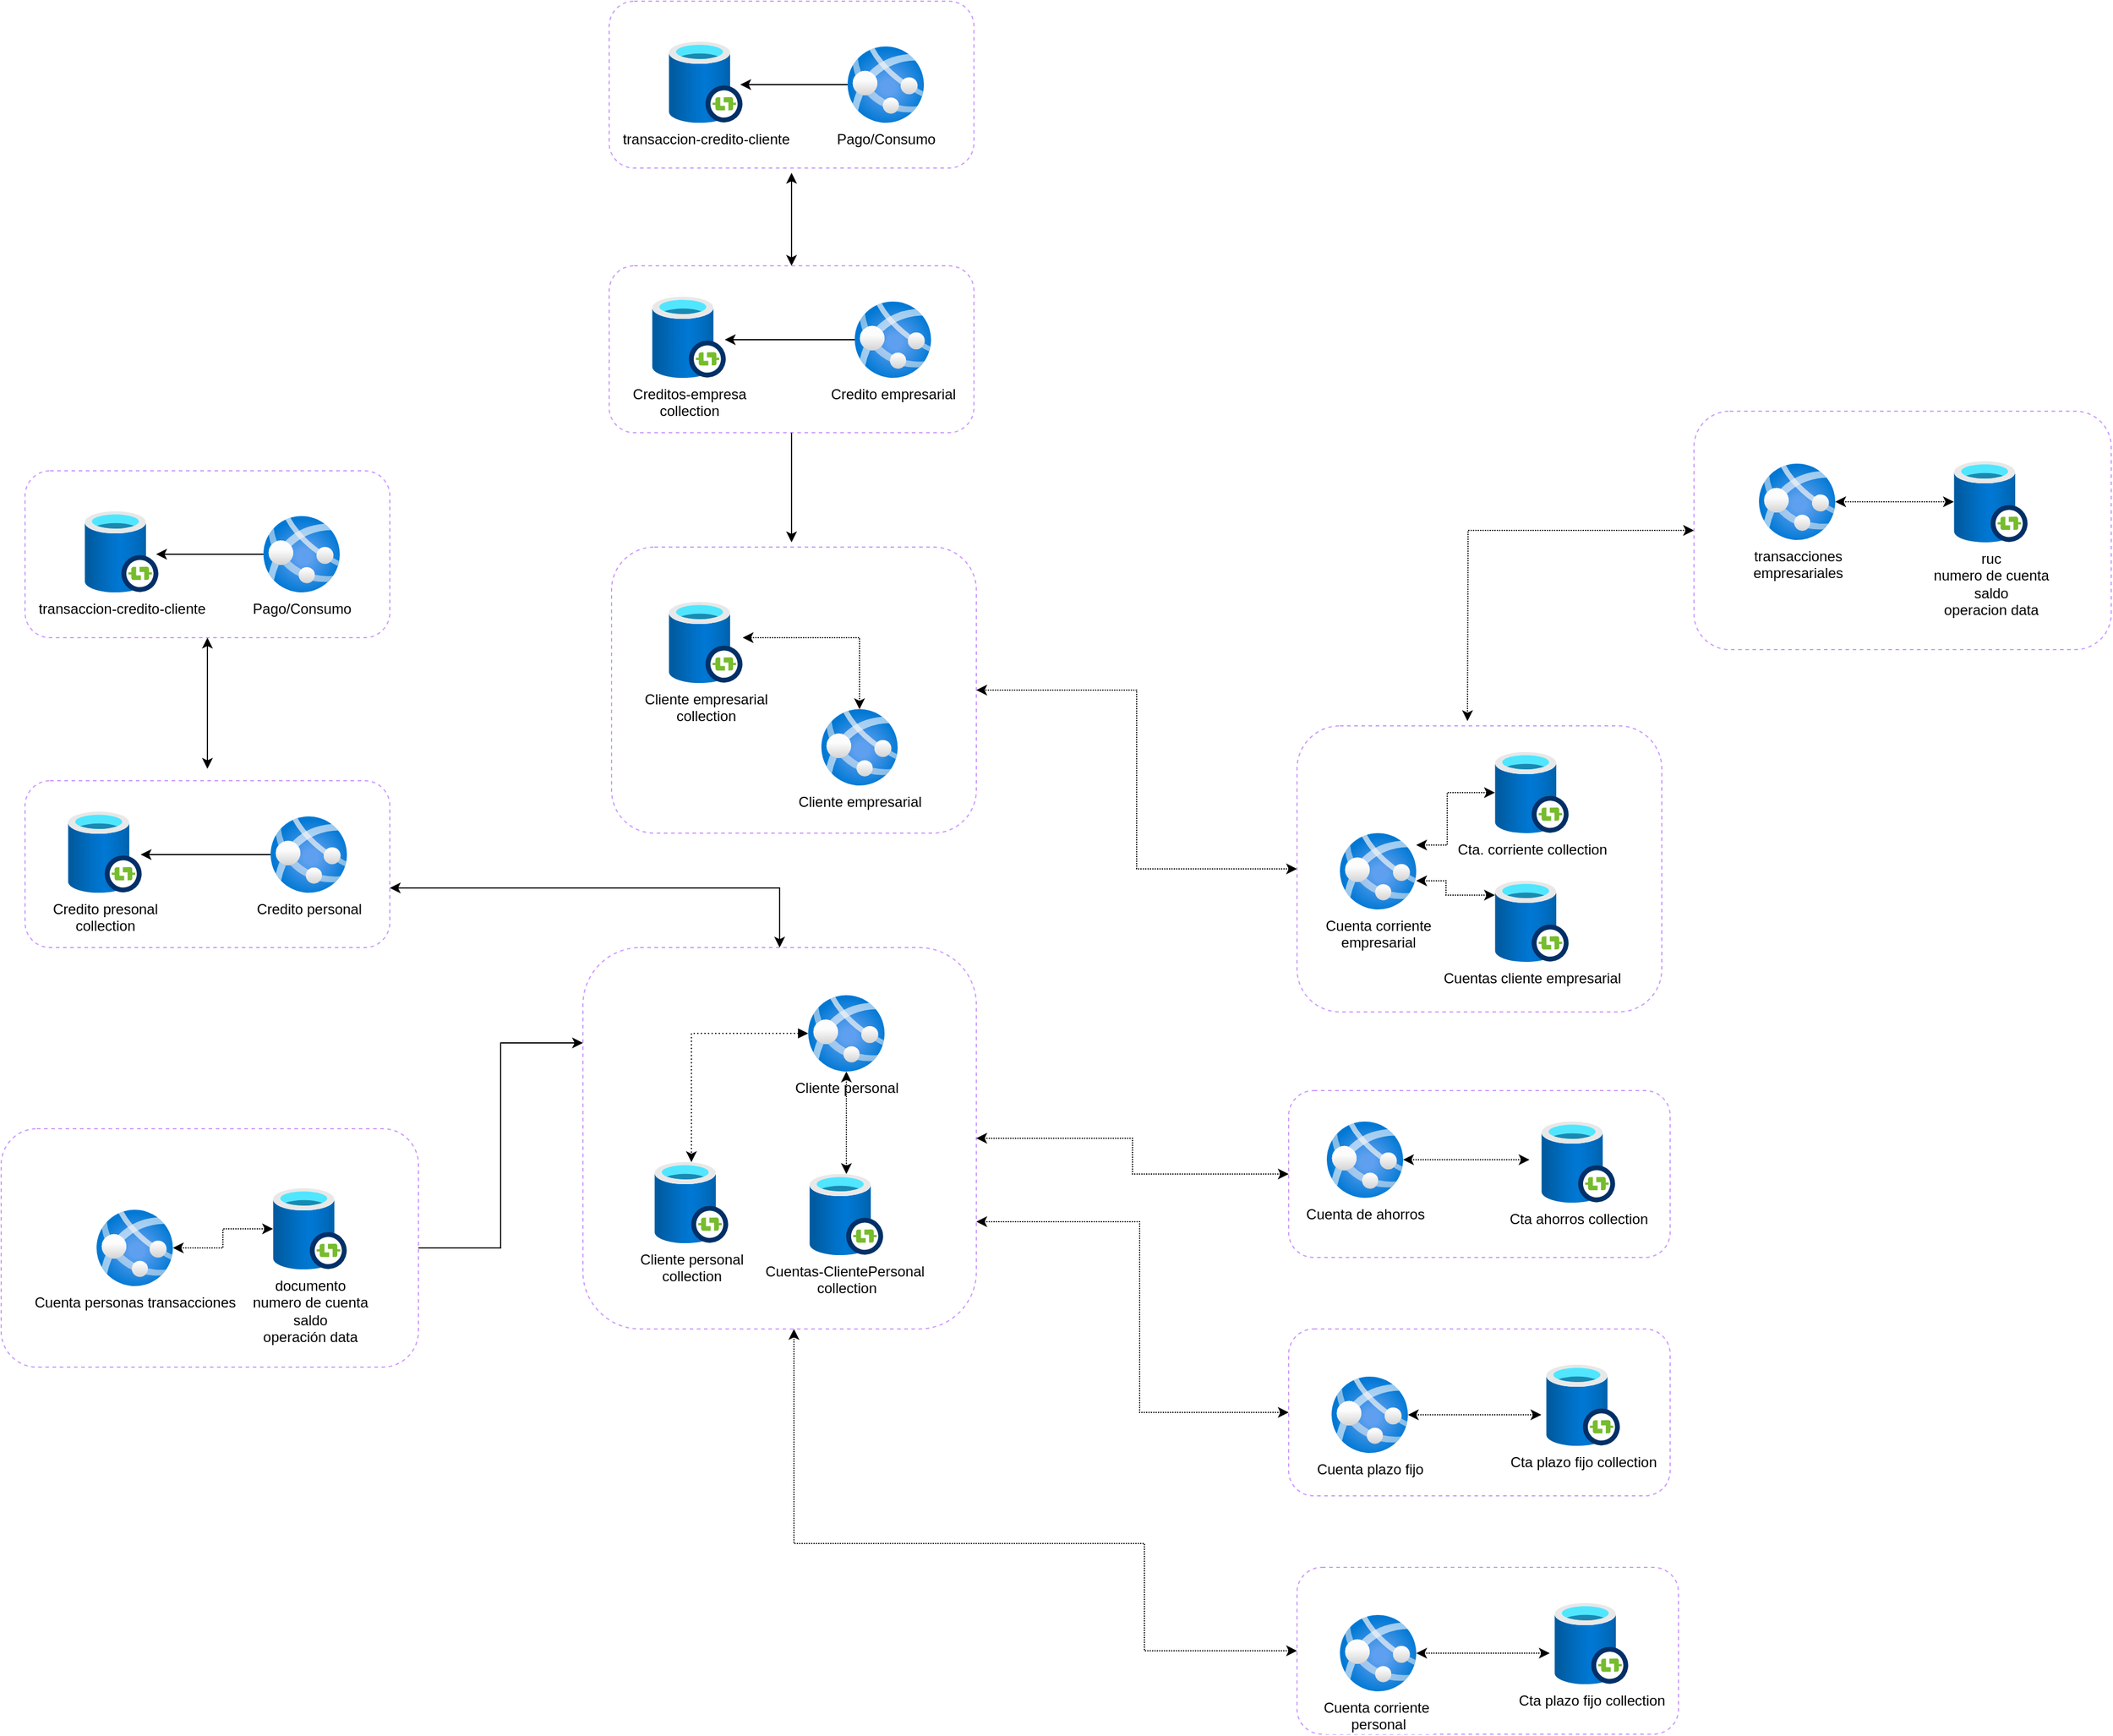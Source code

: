 <mxfile version="14.9.5" type="device"><diagram id="2ZN9XfXHQqbjfrJ5Lv-h" name="Page-1"><mxGraphModel dx="3194" dy="2559" grid="1" gridSize="10" guides="1" tooltips="1" connect="1" arrows="1" fold="1" page="1" pageScale="1" pageWidth="827" pageHeight="1169" math="0" shadow="0"><root><mxCell id="0"/><mxCell id="1" parent="0"/><mxCell id="VW-or_wWD1lKBAIlkVl7-36" style="edgeStyle=orthogonalEdgeStyle;rounded=0;orthogonalLoop=1;jettySize=auto;html=1;dashed=1;dashPattern=1 1;startArrow=classic;startFill=1;endArrow=classic;endFill=1;" parent="1" source="VW-or_wWD1lKBAIlkVl7-27" edge="1"><mxGeometry relative="1" as="geometry"><mxPoint x="530" y="-210" as="targetPoint"/></mxGeometry></mxCell><mxCell id="VW-or_wWD1lKBAIlkVl7-20" value="" style="rounded=1;whiteSpace=wrap;html=1;dashed=1;strokeColor=#CC99FF;" parent="1" vertex="1"><mxGeometry x="-188" y="-356" width="306" height="240" as="geometry"/></mxCell><mxCell id="VW-or_wWD1lKBAIlkVl7-8" value="" style="rounded=1;whiteSpace=wrap;html=1;dashed=1;strokeColor=#CC99FF;" parent="1" vertex="1"><mxGeometry x="380" y="300" width="320" height="140" as="geometry"/></mxCell><mxCell id="VW-or_wWD1lKBAIlkVl7-7" value="" style="rounded=1;whiteSpace=wrap;html=1;dashed=1;strokeColor=#CC99FF;" parent="1" vertex="1"><mxGeometry x="380" y="100" width="320" height="140" as="geometry"/></mxCell><mxCell id="VW-or_wWD1lKBAIlkVl7-21" style="edgeStyle=orthogonalEdgeStyle;rounded=0;orthogonalLoop=1;jettySize=auto;html=1;entryX=1;entryY=0.5;entryDx=0;entryDy=0;dashed=1;dashPattern=1 1;startArrow=classic;startFill=1;endArrow=classic;endFill=1;" parent="1" source="VW-or_wWD1lKBAIlkVl7-4" target="VW-or_wWD1lKBAIlkVl7-20" edge="1"><mxGeometry relative="1" as="geometry"/></mxCell><mxCell id="VW-or_wWD1lKBAIlkVl7-4" value="" style="rounded=1;whiteSpace=wrap;html=1;dashed=1;strokeColor=#CC99FF;" parent="1" vertex="1"><mxGeometry x="387" y="-206" width="306" height="240" as="geometry"/></mxCell><mxCell id="2HACLiW2UIYuYSglDGpc-10" style="edgeStyle=orthogonalEdgeStyle;rounded=0;orthogonalLoop=1;jettySize=auto;html=1;entryX=-0.065;entryY=0.618;entryDx=0;entryDy=0;entryPerimeter=0;dashed=1;dashPattern=1 1;startArrow=classic;startFill=1;" parent="1" source="2HACLiW2UIYuYSglDGpc-3" target="2HACLiW2UIYuYSglDGpc-9" edge="1"><mxGeometry relative="1" as="geometry"/></mxCell><mxCell id="2HACLiW2UIYuYSglDGpc-3" value="Cuenta plazo fijo" style="aspect=fixed;html=1;points=[];align=center;image;fontSize=12;image=img/lib/azure2/compute/App_Services.svg;" parent="1" vertex="1"><mxGeometry x="416" y="340" width="64" height="64" as="geometry"/></mxCell><mxCell id="2HACLiW2UIYuYSglDGpc-11" style="edgeStyle=orthogonalEdgeStyle;rounded=0;orthogonalLoop=1;jettySize=auto;html=1;dashed=1;dashPattern=1 1;startArrow=classic;startFill=1;" parent="1" source="2HACLiW2UIYuYSglDGpc-4" edge="1"><mxGeometry relative="1" as="geometry"><mxPoint x="582" y="158" as="targetPoint"/></mxGeometry></mxCell><mxCell id="2HACLiW2UIYuYSglDGpc-4" value="Cuenta de ahorros" style="aspect=fixed;html=1;points=[];align=center;image;fontSize=12;image=img/lib/azure2/compute/App_Services.svg;" parent="1" vertex="1"><mxGeometry x="412" y="126" width="64" height="64" as="geometry"/></mxCell><mxCell id="VW-or_wWD1lKBAIlkVl7-5" style="edgeStyle=orthogonalEdgeStyle;rounded=0;orthogonalLoop=1;jettySize=auto;html=1;dashed=1;dashPattern=1 1;startArrow=classic;startFill=1;" parent="1" source="2HACLiW2UIYuYSglDGpc-5" target="2HACLiW2UIYuYSglDGpc-7" edge="1"><mxGeometry relative="1" as="geometry"><Array as="points"><mxPoint x="513" y="-106"/><mxPoint x="513" y="-150"/></Array></mxGeometry></mxCell><mxCell id="VW-or_wWD1lKBAIlkVl7-6" style="edgeStyle=orthogonalEdgeStyle;rounded=0;orthogonalLoop=1;jettySize=auto;html=1;dashed=1;dashPattern=1 1;startArrow=classic;startFill=1;" parent="1" source="2HACLiW2UIYuYSglDGpc-5" target="VW-or_wWD1lKBAIlkVl7-1" edge="1"><mxGeometry relative="1" as="geometry"><Array as="points"><mxPoint x="512" y="-76"/><mxPoint x="512" y="-64"/></Array></mxGeometry></mxCell><mxCell id="2HACLiW2UIYuYSglDGpc-5" value="Cuenta corriente&lt;br&gt;empresarial" style="aspect=fixed;html=1;points=[];align=center;image;fontSize=12;image=img/lib/azure2/compute/App_Services.svg;" parent="1" vertex="1"><mxGeometry x="423" y="-116" width="64" height="64" as="geometry"/></mxCell><mxCell id="VW-or_wWD1lKBAIlkVl7-22" style="edgeStyle=orthogonalEdgeStyle;rounded=0;orthogonalLoop=1;jettySize=auto;html=1;dashed=1;dashPattern=1 1;startArrow=classic;startFill=1;endArrow=classic;endFill=1;" parent="1" source="2HACLiW2UIYuYSglDGpc-6" target="2HACLiW2UIYuYSglDGpc-23" edge="1"><mxGeometry relative="1" as="geometry"><Array as="points"><mxPoint x="20" y="-280"/></Array></mxGeometry></mxCell><mxCell id="2HACLiW2UIYuYSglDGpc-6" value="Cliente empresarial" style="aspect=fixed;html=1;points=[];align=center;image;fontSize=12;image=img/lib/azure2/compute/App_Services.svg;" parent="1" vertex="1"><mxGeometry x="-12" y="-220" width="64" height="64" as="geometry"/></mxCell><mxCell id="2HACLiW2UIYuYSglDGpc-7" value="Cta. corriente collection&lt;br&gt;" style="aspect=fixed;html=1;points=[];align=center;image;fontSize=12;image=img/lib/azure2/databases/SSIS_Lift_And_Shift_IR.svg;" parent="1" vertex="1"><mxGeometry x="553" y="-184" width="62" height="68" as="geometry"/></mxCell><mxCell id="2HACLiW2UIYuYSglDGpc-8" value="Cta ahorros collection&lt;br&gt;" style="aspect=fixed;html=1;points=[];align=center;image;fontSize=12;image=img/lib/azure2/databases/SSIS_Lift_And_Shift_IR.svg;" parent="1" vertex="1"><mxGeometry x="592" y="126" width="62" height="68" as="geometry"/></mxCell><mxCell id="2HACLiW2UIYuYSglDGpc-9" value="Cta plazo fijo collection" style="aspect=fixed;html=1;points=[];align=center;image;fontSize=12;image=img/lib/azure2/databases/SSIS_Lift_And_Shift_IR.svg;" parent="1" vertex="1"><mxGeometry x="596" y="330" width="62" height="68" as="geometry"/></mxCell><mxCell id="2HACLiW2UIYuYSglDGpc-23" value="Cliente empresarial&lt;br&gt;collection" style="aspect=fixed;html=1;points=[];align=center;image;fontSize=12;image=img/lib/azure2/databases/SSIS_Lift_And_Shift_IR.svg;" parent="1" vertex="1"><mxGeometry x="-140" y="-310" width="62" height="68" as="geometry"/></mxCell><mxCell id="VW-or_wWD1lKBAIlkVl7-1" value="Cuentas cliente empresarial" style="aspect=fixed;html=1;points=[];align=center;image;fontSize=12;image=img/lib/azure2/databases/SSIS_Lift_And_Shift_IR.svg;" parent="1" vertex="1"><mxGeometry x="553" y="-76" width="62" height="68" as="geometry"/></mxCell><mxCell id="VW-or_wWD1lKBAIlkVl7-11" value="" style="group" parent="1" vertex="1" connectable="0"><mxGeometry x="-212" y="-20" width="330" height="320" as="geometry"/></mxCell><mxCell id="VW-or_wWD1lKBAIlkVl7-9" value="" style="rounded=1;whiteSpace=wrap;html=1;dashed=1;strokeColor=#CC99FF;" parent="VW-or_wWD1lKBAIlkVl7-11" vertex="1"><mxGeometry width="330" height="320" as="geometry"/></mxCell><mxCell id="2HACLiW2UIYuYSglDGpc-2" value="Cliente personal&lt;br&gt;" style="aspect=fixed;html=1;points=[];align=center;image;fontSize=12;image=img/lib/azure2/compute/App_Services.svg;" parent="VW-or_wWD1lKBAIlkVl7-11" vertex="1"><mxGeometry x="189" y="40" width="64" height="64" as="geometry"/></mxCell><mxCell id="2HACLiW2UIYuYSglDGpc-19" value="Cuentas-ClientePersonal&amp;nbsp;&lt;br&gt;collection" style="aspect=fixed;html=1;points=[];align=center;image;fontSize=12;image=img/lib/azure2/databases/SSIS_Lift_And_Shift_IR.svg;" parent="VW-or_wWD1lKBAIlkVl7-11" vertex="1"><mxGeometry x="190" y="190" width="62" height="68" as="geometry"/></mxCell><mxCell id="2HACLiW2UIYuYSglDGpc-20" style="edgeStyle=orthogonalEdgeStyle;rounded=0;orthogonalLoop=1;jettySize=auto;html=1;dashed=1;dashPattern=1 1;startArrow=classic;startFill=1;" parent="VW-or_wWD1lKBAIlkVl7-11" source="2HACLiW2UIYuYSglDGpc-2" target="2HACLiW2UIYuYSglDGpc-19" edge="1"><mxGeometry relative="1" as="geometry"/></mxCell><mxCell id="2HACLiW2UIYuYSglDGpc-22" value="Cliente personal &lt;br&gt;collection" style="aspect=fixed;html=1;points=[];align=center;image;fontSize=12;image=img/lib/azure2/databases/SSIS_Lift_And_Shift_IR.svg;" parent="VW-or_wWD1lKBAIlkVl7-11" vertex="1"><mxGeometry x="60" y="180" width="62" height="68" as="geometry"/></mxCell><mxCell id="2HACLiW2UIYuYSglDGpc-24" style="edgeStyle=orthogonalEdgeStyle;rounded=0;orthogonalLoop=1;jettySize=auto;html=1;startArrow=block;startFill=1;dashed=1;dashPattern=1 2;" parent="VW-or_wWD1lKBAIlkVl7-11" source="2HACLiW2UIYuYSglDGpc-2" target="2HACLiW2UIYuYSglDGpc-22" edge="1"><mxGeometry relative="1" as="geometry"/></mxCell><mxCell id="VW-or_wWD1lKBAIlkVl7-13" style="edgeStyle=orthogonalEdgeStyle;rounded=0;orthogonalLoop=1;jettySize=auto;html=1;entryX=0;entryY=0.5;entryDx=0;entryDy=0;dashed=1;dashPattern=1 1;startArrow=classic;startFill=1;" parent="1" source="VW-or_wWD1lKBAIlkVl7-9" target="VW-or_wWD1lKBAIlkVl7-7" edge="1"><mxGeometry relative="1" as="geometry"/></mxCell><mxCell id="VW-or_wWD1lKBAIlkVl7-14" style="edgeStyle=orthogonalEdgeStyle;rounded=0;orthogonalLoop=1;jettySize=auto;html=1;entryX=0;entryY=0.5;entryDx=0;entryDy=0;dashed=1;dashPattern=1 1;startArrow=classic;startFill=1;" parent="1" source="VW-or_wWD1lKBAIlkVl7-9" target="VW-or_wWD1lKBAIlkVl7-8" edge="1"><mxGeometry relative="1" as="geometry"><Array as="points"><mxPoint x="255" y="210"/><mxPoint x="255" y="370"/></Array></mxGeometry></mxCell><mxCell id="VW-or_wWD1lKBAIlkVl7-15" value="" style="rounded=1;whiteSpace=wrap;html=1;dashed=1;strokeColor=#CC99FF;" parent="1" vertex="1"><mxGeometry x="387" y="500" width="320" height="140" as="geometry"/></mxCell><mxCell id="VW-or_wWD1lKBAIlkVl7-16" style="edgeStyle=orthogonalEdgeStyle;rounded=0;orthogonalLoop=1;jettySize=auto;html=1;entryX=-0.065;entryY=0.618;entryDx=0;entryDy=0;entryPerimeter=0;dashed=1;dashPattern=1 1;startArrow=classic;startFill=1;" parent="1" source="VW-or_wWD1lKBAIlkVl7-17" target="VW-or_wWD1lKBAIlkVl7-18" edge="1"><mxGeometry relative="1" as="geometry"/></mxCell><mxCell id="VW-or_wWD1lKBAIlkVl7-17" value="Cuenta corriente&amp;nbsp;&lt;br&gt;personal" style="aspect=fixed;html=1;points=[];align=center;image;fontSize=12;image=img/lib/azure2/compute/App_Services.svg;" parent="1" vertex="1"><mxGeometry x="423" y="540" width="64" height="64" as="geometry"/></mxCell><mxCell id="VW-or_wWD1lKBAIlkVl7-18" value="Cta plazo fijo collection" style="aspect=fixed;html=1;points=[];align=center;image;fontSize=12;image=img/lib/azure2/databases/SSIS_Lift_And_Shift_IR.svg;" parent="1" vertex="1"><mxGeometry x="603" y="530" width="62" height="68" as="geometry"/></mxCell><mxCell id="VW-or_wWD1lKBAIlkVl7-19" style="edgeStyle=orthogonalEdgeStyle;rounded=0;orthogonalLoop=1;jettySize=auto;html=1;entryX=0;entryY=0.5;entryDx=0;entryDy=0;dashed=1;dashPattern=1 1;startArrow=classic;startFill=1;endArrow=classic;endFill=1;" parent="1" source="VW-or_wWD1lKBAIlkVl7-9" target="VW-or_wWD1lKBAIlkVl7-15" edge="1"><mxGeometry relative="1" as="geometry"><Array as="points"><mxPoint x="-35" y="480"/><mxPoint x="259" y="480"/><mxPoint x="259" y="570"/></Array></mxGeometry></mxCell><mxCell id="1q72wIRV5Y4Lm0uFDyhT-7" style="edgeStyle=orthogonalEdgeStyle;rounded=0;orthogonalLoop=1;jettySize=auto;html=1;entryX=0;entryY=0.25;entryDx=0;entryDy=0;" edge="1" parent="1" source="1q72wIRV5Y4Lm0uFDyhT-1" target="VW-or_wWD1lKBAIlkVl7-9"><mxGeometry relative="1" as="geometry"/></mxCell><mxCell id="1q72wIRV5Y4Lm0uFDyhT-1" value="" style="rounded=1;whiteSpace=wrap;html=1;dashed=1;strokeColor=#CC99FF;" vertex="1" parent="1"><mxGeometry x="-700" y="132" width="350" height="200" as="geometry"/></mxCell><mxCell id="1q72wIRV5Y4Lm0uFDyhT-2" style="edgeStyle=orthogonalEdgeStyle;rounded=0;orthogonalLoop=1;jettySize=auto;html=1;dashed=1;dashPattern=1 1;startArrow=classic;startFill=1;endArrow=classic;endFill=1;" edge="1" parent="1" source="1q72wIRV5Y4Lm0uFDyhT-3" target="1q72wIRV5Y4Lm0uFDyhT-4"><mxGeometry relative="1" as="geometry"/></mxCell><mxCell id="1q72wIRV5Y4Lm0uFDyhT-3" value="Cuenta personas transacciones" style="aspect=fixed;html=1;points=[];align=center;image;fontSize=12;image=img/lib/azure2/compute/App_Services.svg;" vertex="1" parent="1"><mxGeometry x="-620" y="200" width="64" height="64" as="geometry"/></mxCell><mxCell id="1q72wIRV5Y4Lm0uFDyhT-4" value="documento&lt;br&gt;numero de cuenta&lt;br&gt;saldo&lt;br&gt;operación data" style="aspect=fixed;html=1;points=[];align=center;image;fontSize=12;image=img/lib/azure2/databases/SSIS_Lift_And_Shift_IR.svg;" vertex="1" parent="1"><mxGeometry x="-472" y="182" width="62" height="68" as="geometry"/></mxCell><mxCell id="1q72wIRV5Y4Lm0uFDyhT-14" value="" style="group" vertex="1" connectable="0" parent="1"><mxGeometry x="-680" y="-420" width="306" height="140" as="geometry"/></mxCell><mxCell id="1q72wIRV5Y4Lm0uFDyhT-9" value="" style="rounded=1;whiteSpace=wrap;html=1;dashed=1;strokeColor=#CC99FF;" vertex="1" parent="1q72wIRV5Y4Lm0uFDyhT-14"><mxGeometry width="306" height="140" as="geometry"/></mxCell><mxCell id="2HACLiW2UIYuYSglDGpc-43" style="edgeStyle=orthogonalEdgeStyle;rounded=0;orthogonalLoop=1;jettySize=auto;html=1;" parent="1q72wIRV5Y4Lm0uFDyhT-14" source="2HACLiW2UIYuYSglDGpc-41" edge="1"><mxGeometry relative="1" as="geometry"><mxPoint x="110" y="70" as="targetPoint"/></mxGeometry></mxCell><mxCell id="2HACLiW2UIYuYSglDGpc-41" value="Pago/Consumo" style="aspect=fixed;html=1;points=[];align=center;image;fontSize=12;image=img/lib/azure2/compute/App_Services.svg;" parent="1q72wIRV5Y4Lm0uFDyhT-14" vertex="1"><mxGeometry x="200" y="38" width="64" height="64" as="geometry"/></mxCell><mxCell id="2HACLiW2UIYuYSglDGpc-44" value="transaccion-credito-cliente" style="aspect=fixed;html=1;points=[];align=center;image;fontSize=12;image=img/lib/azure2/databases/SSIS_Lift_And_Shift_IR.svg;" parent="1q72wIRV5Y4Lm0uFDyhT-14" vertex="1"><mxGeometry x="50" y="34" width="62" height="68" as="geometry"/></mxCell><mxCell id="1q72wIRV5Y4Lm0uFDyhT-15" value="" style="group" vertex="1" connectable="0" parent="1"><mxGeometry x="-680" y="-160" width="306" height="140" as="geometry"/></mxCell><mxCell id="1q72wIRV5Y4Lm0uFDyhT-8" value="" style="rounded=1;whiteSpace=wrap;html=1;dashed=1;strokeColor=#CC99FF;" vertex="1" parent="1q72wIRV5Y4Lm0uFDyhT-15"><mxGeometry width="306" height="140" as="geometry"/></mxCell><mxCell id="2HACLiW2UIYuYSglDGpc-37" value="Credito personal" style="aspect=fixed;html=1;points=[];align=center;image;fontSize=12;image=img/lib/azure2/compute/App_Services.svg;" parent="1q72wIRV5Y4Lm0uFDyhT-15" vertex="1"><mxGeometry x="206" y="30" width="64" height="64" as="geometry"/></mxCell><mxCell id="2HACLiW2UIYuYSglDGpc-38" value="Credito presonal&lt;br&gt;collection" style="aspect=fixed;html=1;points=[];align=center;image;fontSize=12;image=img/lib/azure2/databases/SSIS_Lift_And_Shift_IR.svg;" parent="1q72wIRV5Y4Lm0uFDyhT-15" vertex="1"><mxGeometry x="36" y="26" width="62" height="68" as="geometry"/></mxCell><mxCell id="2HACLiW2UIYuYSglDGpc-39" style="edgeStyle=orthogonalEdgeStyle;rounded=0;orthogonalLoop=1;jettySize=auto;html=1;entryX=0.984;entryY=0.529;entryDx=0;entryDy=0;entryPerimeter=0;" parent="1q72wIRV5Y4Lm0uFDyhT-15" source="2HACLiW2UIYuYSglDGpc-37" target="2HACLiW2UIYuYSglDGpc-38" edge="1"><mxGeometry relative="1" as="geometry"/></mxCell><mxCell id="1q72wIRV5Y4Lm0uFDyhT-16" value="" style="group" vertex="1" connectable="0" parent="1"><mxGeometry x="-190" y="-592" width="306" height="140" as="geometry"/></mxCell><mxCell id="1q72wIRV5Y4Lm0uFDyhT-10" value="" style="rounded=1;whiteSpace=wrap;html=1;dashed=1;strokeColor=#CC99FF;" vertex="1" parent="1q72wIRV5Y4Lm0uFDyhT-16"><mxGeometry width="306" height="140" as="geometry"/></mxCell><mxCell id="1q72wIRV5Y4Lm0uFDyhT-12" value="Credito empresarial" style="aspect=fixed;html=1;points=[];align=center;image;fontSize=12;image=img/lib/azure2/compute/App_Services.svg;" vertex="1" parent="1q72wIRV5Y4Lm0uFDyhT-16"><mxGeometry x="206" y="30" width="64" height="64" as="geometry"/></mxCell><mxCell id="1q72wIRV5Y4Lm0uFDyhT-13" value="Creditos-empresa&lt;br&gt;collection" style="aspect=fixed;html=1;points=[];align=center;image;fontSize=12;image=img/lib/azure2/databases/SSIS_Lift_And_Shift_IR.svg;" vertex="1" parent="1q72wIRV5Y4Lm0uFDyhT-16"><mxGeometry x="36" y="26" width="62" height="68" as="geometry"/></mxCell><mxCell id="1q72wIRV5Y4Lm0uFDyhT-11" style="edgeStyle=orthogonalEdgeStyle;rounded=0;orthogonalLoop=1;jettySize=auto;html=1;entryX=0.984;entryY=0.529;entryDx=0;entryDy=0;entryPerimeter=0;" edge="1" parent="1q72wIRV5Y4Lm0uFDyhT-16" source="1q72wIRV5Y4Lm0uFDyhT-12" target="1q72wIRV5Y4Lm0uFDyhT-13"><mxGeometry relative="1" as="geometry"/></mxCell><mxCell id="1q72wIRV5Y4Lm0uFDyhT-17" value="" style="group" vertex="1" connectable="0" parent="1"><mxGeometry x="-190" y="-814" width="306" height="140" as="geometry"/></mxCell><mxCell id="1q72wIRV5Y4Lm0uFDyhT-18" value="" style="rounded=1;whiteSpace=wrap;html=1;dashed=1;strokeColor=#CC99FF;" vertex="1" parent="1q72wIRV5Y4Lm0uFDyhT-17"><mxGeometry width="306" height="140" as="geometry"/></mxCell><mxCell id="1q72wIRV5Y4Lm0uFDyhT-19" style="edgeStyle=orthogonalEdgeStyle;rounded=0;orthogonalLoop=1;jettySize=auto;html=1;" edge="1" parent="1q72wIRV5Y4Lm0uFDyhT-17" source="1q72wIRV5Y4Lm0uFDyhT-20"><mxGeometry relative="1" as="geometry"><mxPoint x="110" y="70" as="targetPoint"/></mxGeometry></mxCell><mxCell id="1q72wIRV5Y4Lm0uFDyhT-20" value="Pago/Consumo" style="aspect=fixed;html=1;points=[];align=center;image;fontSize=12;image=img/lib/azure2/compute/App_Services.svg;" vertex="1" parent="1q72wIRV5Y4Lm0uFDyhT-17"><mxGeometry x="200" y="38" width="64" height="64" as="geometry"/></mxCell><mxCell id="1q72wIRV5Y4Lm0uFDyhT-21" value="transaccion-credito-cliente" style="aspect=fixed;html=1;points=[];align=center;image;fontSize=12;image=img/lib/azure2/databases/SSIS_Lift_And_Shift_IR.svg;" vertex="1" parent="1q72wIRV5Y4Lm0uFDyhT-17"><mxGeometry x="50" y="34" width="62" height="68" as="geometry"/></mxCell><mxCell id="1q72wIRV5Y4Lm0uFDyhT-22" style="edgeStyle=orthogonalEdgeStyle;rounded=0;orthogonalLoop=1;jettySize=auto;html=1;" edge="1" parent="1" source="1q72wIRV5Y4Lm0uFDyhT-10"><mxGeometry relative="1" as="geometry"><mxPoint x="-37.0" y="-360" as="targetPoint"/></mxGeometry></mxCell><mxCell id="1q72wIRV5Y4Lm0uFDyhT-23" style="edgeStyle=orthogonalEdgeStyle;rounded=0;orthogonalLoop=1;jettySize=auto;html=1;startArrow=classic;startFill=1;" edge="1" parent="1" source="1q72wIRV5Y4Lm0uFDyhT-10"><mxGeometry relative="1" as="geometry"><mxPoint x="-37" y="-670.0" as="targetPoint"/></mxGeometry></mxCell><mxCell id="1q72wIRV5Y4Lm0uFDyhT-26" style="edgeStyle=orthogonalEdgeStyle;rounded=0;orthogonalLoop=1;jettySize=auto;html=1;startArrow=classic;startFill=1;" edge="1" parent="1" source="1q72wIRV5Y4Lm0uFDyhT-9"><mxGeometry relative="1" as="geometry"><mxPoint x="-527" y="-170" as="targetPoint"/></mxGeometry></mxCell><mxCell id="1q72wIRV5Y4Lm0uFDyhT-27" style="edgeStyle=orthogonalEdgeStyle;rounded=0;orthogonalLoop=1;jettySize=auto;html=1;startArrow=classic;startFill=1;" edge="1" parent="1" source="1q72wIRV5Y4Lm0uFDyhT-8" target="VW-or_wWD1lKBAIlkVl7-9"><mxGeometry relative="1" as="geometry"><Array as="points"><mxPoint x="-47" y="-70"/></Array></mxGeometry></mxCell><mxCell id="1q72wIRV5Y4Lm0uFDyhT-28" value="" style="group" vertex="1" connectable="0" parent="1"><mxGeometry x="720" y="-470" width="350" height="200" as="geometry"/></mxCell><mxCell id="VW-or_wWD1lKBAIlkVl7-27" value="" style="rounded=1;whiteSpace=wrap;html=1;dashed=1;strokeColor=#CC99FF;" parent="1q72wIRV5Y4Lm0uFDyhT-28" vertex="1"><mxGeometry width="350" height="200" as="geometry"/></mxCell><mxCell id="VW-or_wWD1lKBAIlkVl7-25" value="transacciones &lt;br&gt;empresariales" style="aspect=fixed;html=1;points=[];align=center;image;fontSize=12;image=img/lib/azure2/compute/App_Services.svg;" parent="1q72wIRV5Y4Lm0uFDyhT-28" vertex="1"><mxGeometry x="54.5" y="44" width="64" height="64" as="geometry"/></mxCell><mxCell id="VW-or_wWD1lKBAIlkVl7-26" value="ruc&lt;br&gt;numero de cuenta&lt;br&gt;saldo&lt;br&gt;operacion data" style="aspect=fixed;html=1;points=[];align=center;image;fontSize=12;image=img/lib/azure2/databases/SSIS_Lift_And_Shift_IR.svg;" parent="1q72wIRV5Y4Lm0uFDyhT-28" vertex="1"><mxGeometry x="218" y="42" width="62" height="68" as="geometry"/></mxCell><mxCell id="VW-or_wWD1lKBAIlkVl7-29" style="edgeStyle=orthogonalEdgeStyle;rounded=0;orthogonalLoop=1;jettySize=auto;html=1;dashed=1;dashPattern=1 1;startArrow=classic;startFill=1;endArrow=classic;endFill=1;" parent="1q72wIRV5Y4Lm0uFDyhT-28" source="VW-or_wWD1lKBAIlkVl7-25" target="VW-or_wWD1lKBAIlkVl7-26" edge="1"><mxGeometry relative="1" as="geometry"/></mxCell></root></mxGraphModel></diagram></mxfile>